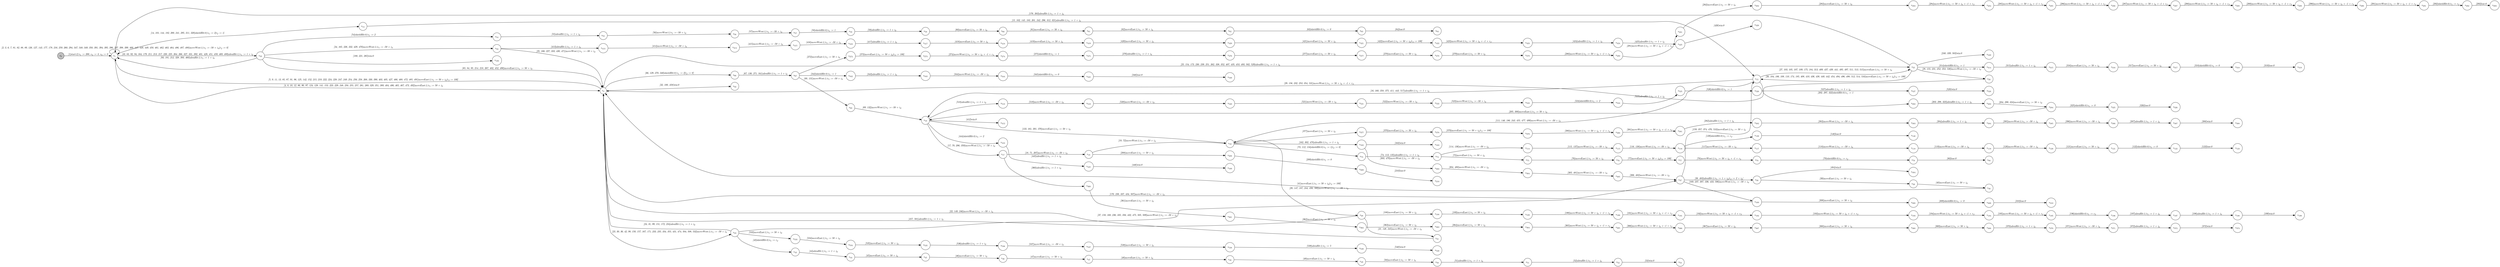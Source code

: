 digraph EFSM{
  graph [rankdir="LR", fontname="Latin Modern Math"];
  node [color="black", fillcolor="white", shape="circle", style="filled", fontname="Latin Modern Math"];
  edge [fontname="Latin Modern Math"];

  s0[fillcolor="gray", label=<s<sub>0</sub>>];
  s1[label=<s<sub>1</sub>>];
  s4[label=<s<sub>4</sub>>];
  s14[label=<s<sub>14</sub>>];
  s15[label=<s<sub>15</sub>>];
  s16[label=<s<sub>16</sub>>];
  s17[label=<s<sub>17</sub>>];
  s18[label=<s<sub>18</sub>>];
  s19[label=<s<sub>19</sub>>];
  s20[label=<s<sub>20</sub>>];
  s21[label=<s<sub>21</sub>>];
  s23[label=<s<sub>23</sub>>];
  s25[label=<s<sub>25</sub>>];
  s28[label=<s<sub>28</sub>>];
  s32[label=<s<sub>32</sub>>];
  s33[label=<s<sub>33</sub>>];
  s34[label=<s<sub>34</sub>>];
  s37[label=<s<sub>37</sub>>];
  s38[label=<s<sub>38</sub>>];
  s39[label=<s<sub>39</sub>>];
  s40[label=<s<sub>40</sub>>];
  s43[label=<s<sub>43</sub>>];
  s44[label=<s<sub>44</sub>>];
  s45[label=<s<sub>45</sub>>];
  s46[label=<s<sub>46</sub>>];
  s47[label=<s<sub>47</sub>>];
  s48[label=<s<sub>48</sub>>];
  s49[label=<s<sub>49</sub>>];
  s50[label=<s<sub>50</sub>>];
  s51[label=<s<sub>51</sub>>];
  s52[label=<s<sub>52</sub>>];
  s53[label=<s<sub>53</sub>>];
  s54[label=<s<sub>54</sub>>];
  s55[label=<s<sub>55</sub>>];
  s56[label=<s<sub>56</sub>>];
  s57[label=<s<sub>57</sub>>];
  s58[label=<s<sub>58</sub>>];
  s59[label=<s<sub>59</sub>>];
  s60[label=<s<sub>60</sub>>];
  s61[label=<s<sub>61</sub>>];
  s62[label=<s<sub>62</sub>>];
  s63[label=<s<sub>63</sub>>];
  s64[label=<s<sub>64</sub>>];
  s66[label=<s<sub>66</sub>>];
  s67[label=<s<sub>67</sub>>];
  s68[label=<s<sub>68</sub>>];
  s73[label=<s<sub>73</sub>>];
  s74[label=<s<sub>74</sub>>];
  s75[label=<s<sub>75</sub>>];
  s76[label=<s<sub>76</sub>>];
  s77[label=<s<sub>77</sub>>];
  s78[label=<s<sub>78</sub>>];
  s79[label=<s<sub>79</sub>>];
  s80[label=<s<sub>80</sub>>];
  s114[label=<s<sub>114</sub>>];
  s115[label=<s<sub>115</sub>>];
  s116[label=<s<sub>116</sub>>];
  s117[label=<s<sub>117</sub>>];
  s118[label=<s<sub>118</sub>>];
  s119[label=<s<sub>119</sub>>];
  s120[label=<s<sub>120</sub>>];
  s121[label=<s<sub>121</sub>>];
  s122[label=<s<sub>122</sub>>];
  s123[label=<s<sub>123</sub>>];
  s139[label=<s<sub>139</sub>>];
  s140[label=<s<sub>140</sub>>];
  s162[label=<s<sub>162</sub>>];
  s163[label=<s<sub>163</sub>>];
  s169[label=<s<sub>169</sub>>];
  s180[label=<s<sub>180</sub>>];
  s188[label=<s<sub>188</sub>>];
  s189[label=<s<sub>189</sub>>];
  s190[label=<s<sub>190</sub>>];
  s191[label=<s<sub>191</sub>>];
  s192[label=<s<sub>192</sub>>];
  s193[label=<s<sub>193</sub>>];
  s194[label=<s<sub>194</sub>>];
  s195[label=<s<sub>195</sub>>];
  s196[label=<s<sub>196</sub>>];
  s197[label=<s<sub>197</sub>>];
  s198[label=<s<sub>198</sub>>];
  s199[label=<s<sub>199</sub>>];
  s202[label=<s<sub>202</sub>>];
  s203[label=<s<sub>203</sub>>];
  s204[label=<s<sub>204</sub>>];
  s208[label=<s<sub>208</sub>>];
  s209[label=<s<sub>209</sub>>];
  s210[label=<s<sub>210</sub>>];
  s240[label=<s<sub>240</sub>>];
  s272[label=<s<sub>272</sub>>];
  s273[label=<s<sub>273</sub>>];
  s274[label=<s<sub>274</sub>>];
  s275[label=<s<sub>275</sub>>];
  s276[label=<s<sub>276</sub>>];
  s277[label=<s<sub>277</sub>>];
  s278[label=<s<sub>278</sub>>];
  s279[label=<s<sub>279</sub>>];
  s280[label=<s<sub>280</sub>>];
  s281[label=<s<sub>281</sub>>];
  s282[label=<s<sub>282</sub>>];
  s283[label=<s<sub>283</sub>>];
  s284[label=<s<sub>284</sub>>];
  s285[label=<s<sub>285</sub>>];
  s286[label=<s<sub>286</sub>>];
  s287[label=<s<sub>287</sub>>];
  s288[label=<s<sub>288</sub>>];
  s289[label=<s<sub>289</sub>>];
  s290[label=<s<sub>290</sub>>];
  s291[label=<s<sub>291</sub>>];
  s292[label=<s<sub>292</sub>>];
  s293[label=<s<sub>293</sub>>];
  s303[label=<s<sub>303</sub>>];
  s304[label=<s<sub>304</sub>>];
  s305[label=<s<sub>305</sub>>];
  s308[label=<s<sub>308</sub>>];
  s309[label=<s<sub>309</sub>>];
  s310[label=<s<sub>310</sub>>];
  s314[label=<s<sub>314</sub>>];
  s315[label=<s<sub>315</sub>>];
  s316[label=<s<sub>316</sub>>];
  s317[label=<s<sub>317</sub>>];
  s318[label=<s<sub>318</sub>>];
  s319[label=<s<sub>319</sub>>];
  s325[label=<s<sub>325</sub>>];
  s326[label=<s<sub>326</sub>>];
  s342[label=<s<sub>342</sub>>];
  s343[label=<s<sub>343</sub>>];
  s344[label=<s<sub>344</sub>>];
  s345[label=<s<sub>345</sub>>];
  s346[label=<s<sub>346</sub>>];
  s360[label=<s<sub>360</sub>>];
  s361[label=<s<sub>361</sub>>];
  s362[label=<s<sub>362</sub>>];
  s363[label=<s<sub>363</sub>>];
  s364[label=<s<sub>364</sub>>];
  s365[label=<s<sub>365</sub>>];
  s366[label=<s<sub>366</sub>>];
  s367[label=<s<sub>367</sub>>];
  s368[label=<s<sub>368</sub>>];
  s369[label=<s<sub>369</sub>>];
  s370[label=<s<sub>370</sub>>];
  s371[label=<s<sub>371</sub>>];
  s372[label=<s<sub>372</sub>>];
  s373[label=<s<sub>373</sub>>];
  s377[label=<s<sub>377</sub>>];
  s378[label=<s<sub>378</sub>>];
  s379[label=<s<sub>379</sub>>];
  s380[label=<s<sub>380</sub>>];
  s381[label=<s<sub>381</sub>>];
  s382[label=<s<sub>382</sub>>];
  s383[label=<s<sub>383</sub>>];
  s384[label=<s<sub>384</sub>>];
  s385[label=<s<sub>385</sub>>];
  s386[label=<s<sub>386</sub>>];
  s387[label=<s<sub>387</sub>>];
  s388[label=<s<sub>388</sub>>];
  s412[label=<s<sub>412</sub>>];
  s413[label=<s<sub>413</sub>>];
  s414[label=<s<sub>414</sub>>];
  s415[label=<s<sub>415</sub>>];
  s416[label=<s<sub>416</sub>>];
  s417[label=<s<sub>417</sub>>];
  s418[label=<s<sub>418</sub>>];
  s419[label=<s<sub>419</sub>>];
  s420[label=<s<sub>420</sub>>];
  s421[label=<s<sub>421</sub>>];
  s422[label=<s<sub>422</sub>>];
  s423[label=<s<sub>423</sub>>];
  s424[label=<s<sub>424</sub>>];
  s425[label=<s<sub>425</sub>>];
  s426[label=<s<sub>426</sub>>];
  s444[label=<s<sub>444</sub>>];
  s445[label=<s<sub>445</sub>>];
  s446[label=<s<sub>446</sub>>];
  s484[label=<s<sub>484</sub>>];
  s518[label=<s<sub>518</sub>>];
  s519[label=<s<sub>519</sub>>];
  s520[label=<s<sub>520</sub>>];
  s521[label=<s<sub>521</sub>>];
  s522[label=<s<sub>522</sub>>];
  s523[label=<s<sub>523</sub>>];
  s524[label=<s<sub>524</sub>>];
  s525[label=<s<sub>525</sub>>];
  s526[label=<s<sub>526</sub>>];
  s527[label=<s<sub>527</sub>>];
  s528[label=<s<sub>528</sub>>];
  s533[label=<s<sub>533</sub>>];
  s534[label=<s<sub>534</sub>>];
  s535[label=<s<sub>535</sub>>];
  s536[label=<s<sub>536</sub>>];
  s537[label=<s<sub>537</sub>>];
  s538[label=<s<sub>538</sub>>];
  s539[label=<s<sub>539</sub>>];
  s540[label=<s<sub>540</sub>>];

  s0->s1[label=<<i> [1]start:2/o<sub>1</sub> := 200, o<sub>2</sub> := 3, o<sub>3</sub> := 0</i>>];
  s18->s19[label=<<i> [19, 72]moveWest:1/o<sub>1</sub> := -50 + i<sub>0</sub></i>>];
  s19->s20[label=<<i> [20, 147, 187, 244, 456, 500]moveWest:1/o<sub>1</sub> := -50 + i<sub>0</sub></i>>];
  s20->s21[label=<<i> [21, 148, 245]moveWest:1/o<sub>1</sub> := -50 + i<sub>0</sub></i>>];
  s23->s4[label=<<i> [24, 31, 99, 151, 172, 234]alienHit:1/o<sub>1</sub> := 1 + i<sub>0</sub></i>>];
  s4->s25[label=<<i> [25, 154, 173, 230, 239, 251, 262, 338, 352, 407, 435, 453, 493, 502, 529]alienHit:1/o<sub>1</sub> := 1 + i<sub>0</sub></i>>];
  s25->s15[label=<<i> [26, 104, 106, 108, 110, 174, 185, 408, 410, 436, 438, 440, 442, 454, 494, 496, 498, 512, 514, 516]moveEast:1/o<sub>1</sub> := 50 + i<sub>0</sub>&#91;r<sub>3</sub> := 100&#93;</i>>];
  s25->s28[label=<<i> [28, 155, 231, 252, 353, 530]moveWest:1/o<sub>1</sub> := -50 + i<sub>0</sub></i>>];
  s28->s4[label=<<i> [29, 156, 232, 253, 354, 531]moveWest:1/o<sub>1</sub> := 50 + i<sub>0</sub> + -1 &times; r<sub>3</sub></i>>];
  s4->s32[label=<<i> [32, 100, 458]win:0</i>>];
  s37->s38[label=<<i> [38, 483]alienHit:1/o<sub>1</sub> := 1 + i<sub>0</sub>&#91;r<sub>2</sub> := 2 &times; i<sub>0</sub>&#93;</i>>];
  s38->s39[label=<<i> [39]moveEast:1/o<sub>1</sub> := 50 + i<sub>0</sub></i>>];
  s39->s40[label=<<i> [40]moveEast:1/o<sub>1</sub> := 50 + i<sub>0</sub></i>>];
  s40->s4[label=<<i> [41]moveEast:1/o<sub>1</sub> := 50 + i<sub>0</sub>&#91;r<sub>3</sub> := 100&#93;</i>>];
  s23->s43[label=<<i> [43]shieldHit:0/o<sub>1</sub> := r<sub>2</sub></i>>];
  s43->s44[label=<<i> [44]alienHit:1/o<sub>1</sub> := 1 + i<sub>0</sub></i>>];
  s44->s45[label=<<i> [45]moveEast:1/o<sub>1</sub> := 50 + i<sub>0</sub></i>>];
  s45->s46[label=<<i> [46]moveEast:1/o<sub>1</sub> := 50 + i<sub>0</sub></i>>];
  s46->s47[label=<<i> [47]moveEast:1/o<sub>1</sub> := 50 + i<sub>0</sub></i>>];
  s47->s48[label=<<i> [48]moveEast:1/o<sub>1</sub> := 50 + i<sub>0</sub></i>>];
  s48->s49[label=<<i> [49]moveEast:1/o<sub>1</sub> := 50 + i<sub>0</sub></i>>];
  s49->s50[label=<<i> [50]moveEast:1/o<sub>1</sub> := 50 + i<sub>0</sub></i>>];
  s50->s51[label=<<i> [51]alienHit:1/o<sub>1</sub> := 1 + i<sub>0</sub></i>>];
  s51->s52[label=<<i> [52]alienHit:1/o<sub>1</sub> := 1 + i<sub>0</sub></i>>];
  s52->s53[label=<<i> [53]win:0</i>>];
  s33->s54[label=<<i> [54]shieldHit:0/o<sub>1</sub> := 2</i>>];
  s54->s55[label=<<i> [55]alienHit:1/o<sub>1</sub> := 1 + i<sub>0</sub></i>>];
  s55->s56[label=<<i> [56]moveWest:1/o<sub>1</sub> := -50 + i<sub>0</sub></i>>];
  s56->s57[label=<<i> [57]moveWest:1/o<sub>1</sub> := -50 + i<sub>0</sub></i>>];
  s57->s58[label=<<i> [58]shieldHit:0/o<sub>1</sub> := 1</i>>];
  s58->s59[label=<<i> [59]alienHit:1/o<sub>1</sub> := 1 + i<sub>0</sub></i>>];
  s59->s60[label=<<i> [60]moveEast:1/o<sub>1</sub> := 50 + i<sub>0</sub></i>>];
  s60->s61[label=<<i> [61]moveEast:1/o<sub>1</sub> := 50 + i<sub>0</sub></i>>];
  s61->s62[label=<<i> [62]moveEast:1/o<sub>1</sub> := 50 + i<sub>0</sub></i>>];
  s62->s63[label=<<i> [63]shieldHit:0/o<sub>1</sub> := 0</i>>];
  s63->s64[label=<<i> [64]lose:0</i>>];
  s67->s68[label=<<i> [68, 131]moveWest:1/o<sub>1</sub> := -50 + i<sub>0</sub></i>>];
  s68->s16[label=<<i> [69, 132]moveWest:1/o<sub>1</sub> := -50 + i<sub>0</sub></i>>];
  s16->s17[label=<<i> [17, 70, 206, 359]moveWest:1/o<sub>1</sub> := -50 + i<sub>0</sub></i>>];
  s74->s75[label=<<i> [75]moveEast:1/o<sub>1</sub> := 50 + i<sub>0</sub></i>>];
  s75->s76[label=<<i> [76]moveEast:1/o<sub>1</sub> := 50 + i<sub>0</sub></i>>];
  s76->s77[label=<<i> [77]moveEast:1/o<sub>1</sub> := 50 + i<sub>0</sub>&#91;r<sub>3</sub> := 100&#93;</i>>];
  s77->s78[label=<<i> [78]moveWest:1/o<sub>1</sub> := 50 + i<sub>0</sub> + -1 &times; r<sub>3</sub></i>>];
  s78->s79[label=<<i> [79]shieldHit:0/o<sub>1</sub> := r<sub>2</sub></i>>];
  s79->s80[label=<<i> [80]lose:0</i>>];
  s19->s73[label=<<i> [73, 112, 134]shieldHit:0/o<sub>1</sub> := 1&#91;r<sub>2</sub> := 0&#93;</i>>];
  s73->s74[label=<<i> [74, 113, 135]alienHit:1/o<sub>1</sub> := 1 + i<sub>0</sub></i>>];
  s74->s114[label=<<i> [114, 136]moveWest:1/o<sub>1</sub> := -50 + i<sub>0</sub></i>>];
  s114->s115[label=<<i> [115, 137]moveWest:1/o<sub>1</sub> := -50 + i<sub>0</sub></i>>];
  s115->s116[label=<<i> [116, 138]moveWest:1/o<sub>1</sub> := -50 + i<sub>0</sub></i>>];
  s116->s117[label=<<i> [117]moveWest:1/o<sub>1</sub> := -50 + i<sub>0</sub></i>>];
  s117->s118[label=<<i> [118]moveWest:1/o<sub>1</sub> := -50 + i<sub>0</sub></i>>];
  s118->s119[label=<<i> [119]moveWest:1/o<sub>1</sub> := -50 + i<sub>0</sub></i>>];
  s119->s120[label=<<i> [120]moveWest:1/o<sub>1</sub> := -50 + i<sub>0</sub></i>>];
  s120->s121[label=<<i> [121]moveEast:1/o<sub>1</sub> := 50 + i<sub>0</sub></i>>];
  s121->s122[label=<<i> [122]shieldHit:0/o<sub>1</sub> := 0</i>>];
  s122->s123[label=<<i> [123]lose:0</i>>];
  s4->s66[label=<<i> [66, 129, 270, 340]shieldHit:0/o<sub>1</sub> := 2&#91;r<sub>2</sub> := 0&#93;</i>>];
  s16->s19[label=<<i> [133, 161, 301, 376]moveEast:1/o<sub>1</sub> := 50 + i<sub>0</sub></i>>];
  s116->s139[label=<<i> [139]shieldHit:0/o<sub>1</sub> := r<sub>2</sub></i>>];
  s139->s140[label=<<i> [140]lose:0</i>>];
  s162->s163[label=<<i> [163]win:0</i>>];
  s25->s1[label=<<i> [176, 263]alienHit:1/o<sub>1</sub> := 1 + i<sub>0</sub></i>>];
  s1->s33[label=<<i> [33, 83, 92, 94, 164, 179, 211, 213, 217, 220, 225, 264, 266, 327, 331, 392, 401, 428, 451, 459, 469, 489]alienHit:1/o<sub>1</sub> := 1 + i<sub>0</sub></i>>];
  s1->s14[label=<<i> [14, 101, 144, 182, 200, 241, 295, 311, 320]shieldHit:0/o<sub>1</sub> := 2&#91;r<sub>2</sub> := 1&#93;</i>>];
  s20->s188[label=<<i> [188]moveEast:1/o<sub>1</sub> := 50 + i<sub>0</sub></i>>];
  s188->s189[label=<<i> [189]moveEast:1/o<sub>1</sub> := 50 + i<sub>0</sub></i>>];
  s189->s190[label=<<i> [190]moveWest:1/o<sub>1</sub> := 50 + i<sub>0</sub> + -1 &times; r<sub>3</sub></i>>];
  s190->s191[label=<<i> [191]moveWest:1/o<sub>1</sub> := 50 + i<sub>0</sub> + -1 &times; r<sub>3</sub></i>>];
  s191->s192[label=<<i> [192]moveWest:1/o<sub>1</sub> := 50 + i<sub>0</sub> + -1 &times; r<sub>3</sub></i>>];
  s192->s193[label=<<i> [193]moveWest:1/o<sub>1</sub> := 50 + i<sub>0</sub> + -1 &times; r<sub>3</sub></i>>];
  s193->s194[label=<<i> [194]moveWest:1/o<sub>1</sub> := 50 + i<sub>0</sub> + -1 &times; r<sub>3</sub></i>>];
  s194->s195[label=<<i> [195]moveWest:1/o<sub>1</sub> := 50 + i<sub>0</sub> + -1 &times; r<sub>3</sub></i>>];
  s195->s196[label=<<i> [196]shieldHit:0/o<sub>1</sub> := r<sub>2</sub></i>>];
  s196->s197[label=<<i> [197]alienHit:1/o<sub>1</sub> := 1 + i<sub>0</sub></i>>];
  s197->s198[label=<<i> [198]alienHit:1/o<sub>1</sub> := 1 + i<sub>0</sub></i>>];
  s198->s199[label=<<i> [199]win:0</i>>];
  s204->s16[label=<<i> [205, 300]moveEast:1/o<sub>1</sub> := 50 + i<sub>0</sub></i>>];
  s17->s18[label=<<i> [18, 71, 207]moveWest:1/o<sub>1</sub> := -50 + i<sub>0</sub></i>>];
  s18->s208[label=<<i> [208]moveEast:1/o<sub>1</sub> := 50 + i<sub>0</sub></i>>];
  s208->s209[label=<<i> [209]shieldHit:0/o<sub>1</sub> := 0</i>>];
  s209->s210[label=<<i> [210]lose:0</i>>];
  s33->s180[label=<<i> [180, 221, 265]win:0</i>>];
  s4->s23[label=<<i> [23, 30, 36, 42, 98, 150, 157, 167, 171, 233, 235, 334, 355, 431, 474, 504, 508, 532]moveWest:1/o<sub>1</sub> := -50 + i<sub>0</sub></i>>];
  s37->s169[label=<<i> [169, 237, 307, 336, 433, 506]moveWest:1/o<sub>1</sub> := -50 + i<sub>0</sub></i>>];
  s21->s4[label=<<i> [22, 149, 246]moveWest:1/o<sub>1</sub> := -50 + i<sub>0</sub></i>>];
  s4->s1[label=<<i> [5, 9, 11, 13, 85, 87, 91, 96, 125, 142, 152, 215, 219, 222, 224, 228, 247, 249, 254, 256, 258, 268, 330, 390, 403, 405, 427, 466, 468, 472, 485, 491]moveEast:1/o<sub>1</sub> := 50 + i<sub>0</sub>&#91;r<sub>3</sub> := 100&#93;</i>>];
  s1->s4[label=<<i> [4, 8, 10, 12, 86, 90, 97, 124, 128, 141, 153, 223, 229, 248, 250, 255, 257, 261, 269, 329, 351, 389, 404, 406, 465, 467, 473, 492]moveEast:1/o<sub>1</sub> := 50 + i<sub>0</sub></i>>];
  s1->s1[label=<<i> [2, 3, 6, 7, 81, 82, 88, 89, 126, 127, 143, 177, 178, 216, 259, 260, 294, 347, 348, 349, 350, 391, 394, 395, 396, 397, 398, 399, 400, 447, 448, 449, 450, 461, 462, 463, 464, 486, 487, 488]moveWest:1/o<sub>1</sub> := -50 + i<sub>0</sub>&#91;r<sub>2</sub> := 0&#93;</i>>];
  s66->s67[label=<<i> [67, 130, 271, 341]alienHit:1/o<sub>1</sub> := 1 + i<sub>0</sub></i>>];
  s67->s272[label=<<i> [272]moveEast:1/o<sub>1</sub> := 50 + i<sub>0</sub></i>>];
  s272->s273[label=<<i> [273]moveEast:1/o<sub>1</sub> := 50 + i<sub>0</sub>&#91;r<sub>3</sub> := 100&#93;</i>>];
  s273->s274[label=<<i> [274]moveWest:1/o<sub>1</sub> := 50 + i<sub>0</sub> + -1 &times; r<sub>3</sub></i>>];
  s274->s275[label=<<i> [275]shieldHit:0/o<sub>1</sub> := 1</i>>];
  s275->s276[label=<<i> [276]alienHit:1/o<sub>1</sub> := 1 + i<sub>0</sub></i>>];
  s276->s277[label=<<i> [277]moveEast:1/o<sub>1</sub> := 50 + i<sub>0</sub></i>>];
  s277->s278[label=<<i> [278]moveEast:1/o<sub>1</sub> := 50 + i<sub>0</sub></i>>];
  s278->s279[label=<<i> [279]moveEast:1/o<sub>1</sub> := 50 + i<sub>0</sub></i>>];
  s279->s280[label=<<i> [280]moveWest:1/o<sub>1</sub> := 50 + i<sub>0</sub> + -1 &times; r<sub>3</sub></i>>];
  s280->s281[label=<<i> [281]moveWest:1/o<sub>1</sub> := 50 + i<sub>0</sub> + -1 &times; r<sub>3</sub></i>>];
  s281->s282[label=<<i> [282]moveEast:1/o<sub>1</sub> := 50 + i<sub>0</sub></i>>];
  s282->s283[label=<<i> [283]moveEast:1/o<sub>1</sub> := 50 + i<sub>0</sub></i>>];
  s283->s284[label=<<i> [284]moveWest:1/o<sub>1</sub> := 50 + i<sub>0</sub> + -1 &times; r<sub>3</sub></i>>];
  s284->s285[label=<<i> [285]moveWest:1/o<sub>1</sub> := 50 + i<sub>0</sub> + -1 &times; r<sub>3</sub></i>>];
  s285->s286[label=<<i> [286]moveWest:1/o<sub>1</sub> := 50 + i<sub>0</sub> + -1 &times; r<sub>3</sub></i>>];
  s286->s287[label=<<i> [287]moveWest:1/o<sub>1</sub> := 50 + i<sub>0</sub> + -1 &times; r<sub>3</sub></i>>];
  s287->s288[label=<<i> [288]moveWest:1/o<sub>1</sub> := 50 + i<sub>0</sub> + -1 &times; r<sub>3</sub></i>>];
  s288->s289[label=<<i> [289]moveWest:1/o<sub>1</sub> := 50 + i<sub>0</sub> + -1 &times; r<sub>3</sub></i>>];
  s289->s290[label=<<i> [290]moveWest:1/o<sub>1</sub> := 50 + i<sub>0</sub> + -1 &times; r<sub>3</sub></i>>];
  s290->s291[label=<<i> [291]moveWest:1/o<sub>1</sub> := 50 + i<sub>0</sub> + -1 &times; r<sub>3</sub></i>>];
  s291->s292[label=<<i> [292]shieldHit:0/o<sub>1</sub> := r<sub>2</sub></i>>];
  s292->s293[label=<<i> [293]lose:0</i>>];
  s14->s15[label=<<i> [15, 102, 145, 183, 201, 242, 296, 312, 321]alienHit:1/o<sub>1</sub> := 1 + i<sub>0</sub></i>>];
  s19->s162[label=<<i> [162, 302, 478]alienHit:1/o<sub>1</sub> := 1 + i<sub>0</sub></i>>];
  s162->s303[label=<<i> [303, 479]moveWest:1/o<sub>1</sub> := -50 + i<sub>0</sub></i>>];
  s303->s304[label=<<i> [304, 480]moveWest:1/o<sub>1</sub> := -50 + i<sub>0</sub></i>>];
  s304->s305[label=<<i> [305, 481]moveWest:1/o<sub>1</sub> := -50 + i<sub>0</sub></i>>];
  s305->s37[label=<<i> [306, 482]moveWest:1/o<sub>1</sub> := -50 + i<sub>0</sub></i>>];
  s169->s308[label=<<i> [308]moveEast:1/o<sub>1</sub> := 50 + i<sub>0</sub></i>>];
  s308->s309[label=<<i> [309]shieldHit:0/o<sub>1</sub> := 0</i>>];
  s309->s310[label=<<i> [310]lose:0</i>>];
  s25->s314[label=<<i> [314]shieldHit:0/o<sub>1</sub> := 1</i>>];
  s314->s315[label=<<i> [315]alienHit:1/o<sub>1</sub> := 1 + i<sub>0</sub></i>>];
  s315->s316[label=<<i> [316]moveEast:1/o<sub>1</sub> := 50 + i<sub>0</sub></i>>];
  s316->s317[label=<<i> [317]moveEast:1/o<sub>1</sub> := 50 + i<sub>0</sub></i>>];
  s317->s318[label=<<i> [318]shieldHit:0/o<sub>1</sub> := 0</i>>];
  s318->s319[label=<<i> [319]lose:0</i>>];
  s15->s202[label=<<i> [202, 297, 322]shieldHit:0/o<sub>1</sub> := 1</i>>];
  s202->s203[label=<<i> [203, 298, 323]alienHit:1/o<sub>1</sub> := 1 + i<sub>0</sub></i>>];
  s203->s204[label=<<i> [204, 299, 324]moveEast:1/o<sub>1</sub> := 50 + i<sub>0</sub></i>>];
  s204->s325[label=<<i> [325]shieldHit:0/o<sub>1</sub> := 0</i>>];
  s325->s326[label=<<i> [326]lose:0</i>>];
  s33->s34[label=<<i> [34, 165, 226, 332, 429, 470]moveWest:1/o<sub>1</sub> := -50 + i<sub>0</sub></i>>];
  s34->s4[label=<<i> [35, 166, 227, 333, 430, 471]moveWest:1/o<sub>1</sub> := -50 + i<sub>0</sub></i>>];
  s169->s4[label=<<i> [170, 238, 337, 434, 507]moveWest:1/o<sub>1</sub> := -50 + i<sub>0</sub></i>>];
  s25->s240[label=<<i> [240, 339, 503]win:0</i>>];
  s67->s342[label=<<i> [342]shieldHit:0/o<sub>1</sub> := 1</i>>];
  s342->s343[label=<<i> [343]alienHit:1/o<sub>1</sub> := 1 + i<sub>0</sub></i>>];
  s343->s344[label=<<i> [344]moveWest:1/o<sub>1</sub> := -50 + i<sub>0</sub></i>>];
  s344->s345[label=<<i> [345]shieldHit:0/o<sub>1</sub> := 0</i>>];
  s345->s346[label=<<i> [346]lose:0</i>>];
  s23->s37[label=<<i> [37, 158, 168, 236, 335, 356, 432, 475, 505, 509]moveWest:1/o<sub>1</sub> := -50 + i<sub>0</sub></i>>];
  s37->s15[label=<<i> [159, 357, 374, 476, 510]moveEast:1/o<sub>1</sub> := 50 + i<sub>0</sub></i>>];
  s17->s360[label=<<i> [360]alienHit:1/o<sub>1</sub> := 1 + i<sub>0</sub></i>>];
  s360->s361[label=<<i> [361]moveEast:1/o<sub>1</sub> := 50 + i<sub>0</sub></i>>];
  s361->s362[label=<<i> [362]moveEast:1/o<sub>1</sub> := 50 + i<sub>0</sub></i>>];
  s362->s363[label=<<i> [363]moveEast:1/o<sub>1</sub> := 50 + i<sub>0</sub></i>>];
  s363->s364[label=<<i> [364]moveEast:1/o<sub>1</sub> := 50 + i<sub>0</sub></i>>];
  s364->s365[label=<<i> [365]moveWest:1/o<sub>1</sub> := 50 + i<sub>0</sub> + -1 &times; r<sub>3</sub></i>>];
  s365->s366[label=<<i> [366]moveWest:1/o<sub>1</sub> := 50 + i<sub>0</sub> + -1 &times; r<sub>3</sub></i>>];
  s366->s367[label=<<i> [367]moveEast:1/o<sub>1</sub> := 50 + i<sub>0</sub></i>>];
  s367->s368[label=<<i> [368]moveEast:1/o<sub>1</sub> := 50 + i<sub>0</sub></i>>];
  s368->s369[label=<<i> [369]moveEast:1/o<sub>1</sub> := 50 + i<sub>0</sub></i>>];
  s369->s370[label=<<i> [370]alienHit:1/o<sub>1</sub> := 1 + i<sub>0</sub></i>>];
  s370->s371[label=<<i> [371]moveWest:1/o<sub>1</sub> := -50 + i<sub>0</sub></i>>];
  s371->s372[label=<<i> [372]alienHit:1/o<sub>1</sub> := 1 + i<sub>0</sub></i>>];
  s372->s373[label=<<i> [373]win:0</i>>];
  s19->s377[label=<<i> [377]moveEast:1/o<sub>1</sub> := 50 + i<sub>0</sub></i>>];
  s377->s378[label=<<i> [378]moveEast:1/o<sub>1</sub> := 50 + i<sub>0</sub></i>>];
  s378->s379[label=<<i> [379]moveEast:1/o<sub>1</sub> := 50 + i<sub>0</sub>&#91;r<sub>3</sub> := 100&#93;</i>>];
  s379->s380[label=<<i> [380]moveWest:1/o<sub>1</sub> := 50 + i<sub>0</sub> + -1 &times; r<sub>3</sub></i>>];
  s380->s381[label=<<i> [381]moveWest:1/o<sub>1</sub> := 50 + i<sub>0</sub> + -1 &times; r<sub>3</sub></i>>];
  s381->s382[label=<<i> [382]alienHit:1/o<sub>1</sub> := 1 + i<sub>0</sub></i>>];
  s382->s383[label=<<i> [383]moveWest:1/o<sub>1</sub> := -50 + i<sub>0</sub></i>>];
  s383->s384[label=<<i> [384]alienHit:1/o<sub>1</sub> := 1 + i<sub>0</sub></i>>];
  s384->s385[label=<<i> [385]moveWest:1/o<sub>1</sub> := -50 + i<sub>0</sub></i>>];
  s385->s386[label=<<i> [386]moveWest:1/o<sub>1</sub> := -50 + i<sub>0</sub></i>>];
  s386->s387[label=<<i> [387]alienHit:1/o<sub>1</sub> := 1 + i<sub>0</sub></i>>];
  s387->s388[label=<<i> [388]win:0</i>>];
  s15->s16[label=<<i> [16, 160, 358, 375, 411, 443, 517]alienHit:1/o<sub>1</sub> := 1 + i<sub>0</sub></i>>];
  s16->s412[label=<<i> [412]win:0</i>>];
  s34->s413[label=<<i> [413]alienHit:1/o<sub>1</sub> := 1 + i<sub>0</sub></i>>];
  s413->s414[label=<<i> [414]moveWest:1/o<sub>1</sub> := -50 + i<sub>0</sub></i>>];
  s414->s415[label=<<i> [415]moveWest:1/o<sub>1</sub> := -50 + i<sub>0</sub></i>>];
  s415->s416[label=<<i> [416]moveWest:1/o<sub>1</sub> := -50 + i<sub>0</sub></i>>];
  s416->s417[label=<<i> [417]alienHit:1/o<sub>1</sub> := 1 + i<sub>0</sub></i>>];
  s417->s418[label=<<i> [418]moveEast:1/o<sub>1</sub> := 50 + i<sub>0</sub></i>>];
  s418->s419[label=<<i> [419]moveEast:1/o<sub>1</sub> := 50 + i<sub>0</sub></i>>];
  s419->s420[label=<<i> [420]moveEast:1/o<sub>1</sub> := 50 + i<sub>0</sub></i>>];
  s420->s421[label=<<i> [421]moveEast:1/o<sub>1</sub> := 50 + i<sub>0</sub></i>>];
  s421->s422[label=<<i> [422]moveEast:1/o<sub>1</sub> := 50 + i<sub>0</sub>&#91;r<sub>3</sub> := 100&#93;</i>>];
  s422->s423[label=<<i> [423]moveWest:1/o<sub>1</sub> := 50 + i<sub>0</sub> + -1 &times; r<sub>3</sub></i>>];
  s423->s424[label=<<i> [424]alienHit:1/o<sub>1</sub> := 1 + i<sub>0</sub></i>>];
  s424->s425[label=<<i> [425]alienHit:1/o<sub>1</sub> := 1 + i<sub>0</sub></i>>];
  s425->s426[label=<<i> [426]win:0</i>>];
  s15->s25[label=<<i> [27, 103, 105, 107, 109, 175, 184, 313, 409, 437, 439, 441, 495, 497, 511, 513, 515]moveEast:1/o<sub>1</sub> := 50 + i<sub>0</sub></i>>];
  s16->s444[label=<<i> [444]shieldHit:0/o<sub>1</sub> := 2</i>>];
  s444->s445[label=<<i> [445]alienHit:1/o<sub>1</sub> := 1 + i<sub>0</sub></i>>];
  s445->s446[label=<<i> [446]win:0</i>>];
  s33->s4[label=<<i> [65, 84, 95, 214, 218, 267, 402, 452, 490]moveEast:1/o<sub>1</sub> := 50 + i<sub>0</sub></i>>];
  s15->s19[label=<<i> [111, 146, 186, 243, 455, 477, 499]moveWest:1/o<sub>1</sub> := -50 + i<sub>0</sub></i>>];
  s20->s4[label=<<i> [457, 501]alienHit:1/o<sub>1</sub> := 1 + i<sub>0</sub></i>>];
  s33->s1[label=<<i> [93, 181, 212, 328, 393, 460]alienHit:1/o<sub>1</sub> := 1 + i<sub>0</sub></i>>];
  s38->s484[label=<<i> [484]win:0</i>>];
  s16->s518[label=<<i> [518]alienHit:1/o<sub>1</sub> := 1 + i<sub>0</sub></i>>];
  s518->s519[label=<<i> [519]moveWest:1/o<sub>1</sub> := -50 + i<sub>0</sub></i>>];
  s519->s520[label=<<i> [520]moveWest:1/o<sub>1</sub> := -50 + i<sub>0</sub></i>>];
  s520->s521[label=<<i> [521]moveWest:1/o<sub>1</sub> := -50 + i<sub>0</sub></i>>];
  s521->s522[label=<<i> [522]moveWest:1/o<sub>1</sub> := -50 + i<sub>0</sub></i>>];
  s522->s523[label=<<i> [523]moveWest:1/o<sub>1</sub> := -50 + i<sub>0</sub></i>>];
  s523->s524[label=<<i> [524]shieldHit:0/o<sub>1</sub> := 2</i>>];
  s524->s525[label=<<i> [525]alienHit:1/o<sub>1</sub> := 1 + i<sub>0</sub></i>>];
  s525->s526[label=<<i> [526]shieldHit:0/o<sub>1</sub> := 1</i>>];
  s526->s527[label=<<i> [527]alienHit:1/o<sub>1</sub> := 1 + i<sub>0</sub></i>>];
  s527->s528[label=<<i> [528]win:0</i>>];
  s23->s533[label=<<i> [533]moveEast:1/o<sub>1</sub> := 50 + i<sub>0</sub></i>>];
  s533->s534[label=<<i> [534]moveEast:1/o<sub>1</sub> := 50 + i<sub>0</sub></i>>];
  s534->s535[label=<<i> [535]moveEast:1/o<sub>1</sub> := 50 + i<sub>0</sub></i>>];
  s535->s536[label=<<i> [536]alienHit:1/o<sub>1</sub> := 1 + i<sub>0</sub></i>>];
  s536->s537[label=<<i> [537]moveWest:1/o<sub>1</sub> := -50 + i<sub>0</sub></i>>];
  s537->s538[label=<<i> [538]moveEast:1/o<sub>1</sub> := 50 + i<sub>0</sub></i>>];
  s538->s539[label=<<i> [539]alienHit:1/o<sub>1</sub> := 5</i>>];
  s539->s540[label=<<i> [540]win:0</i>>];
}